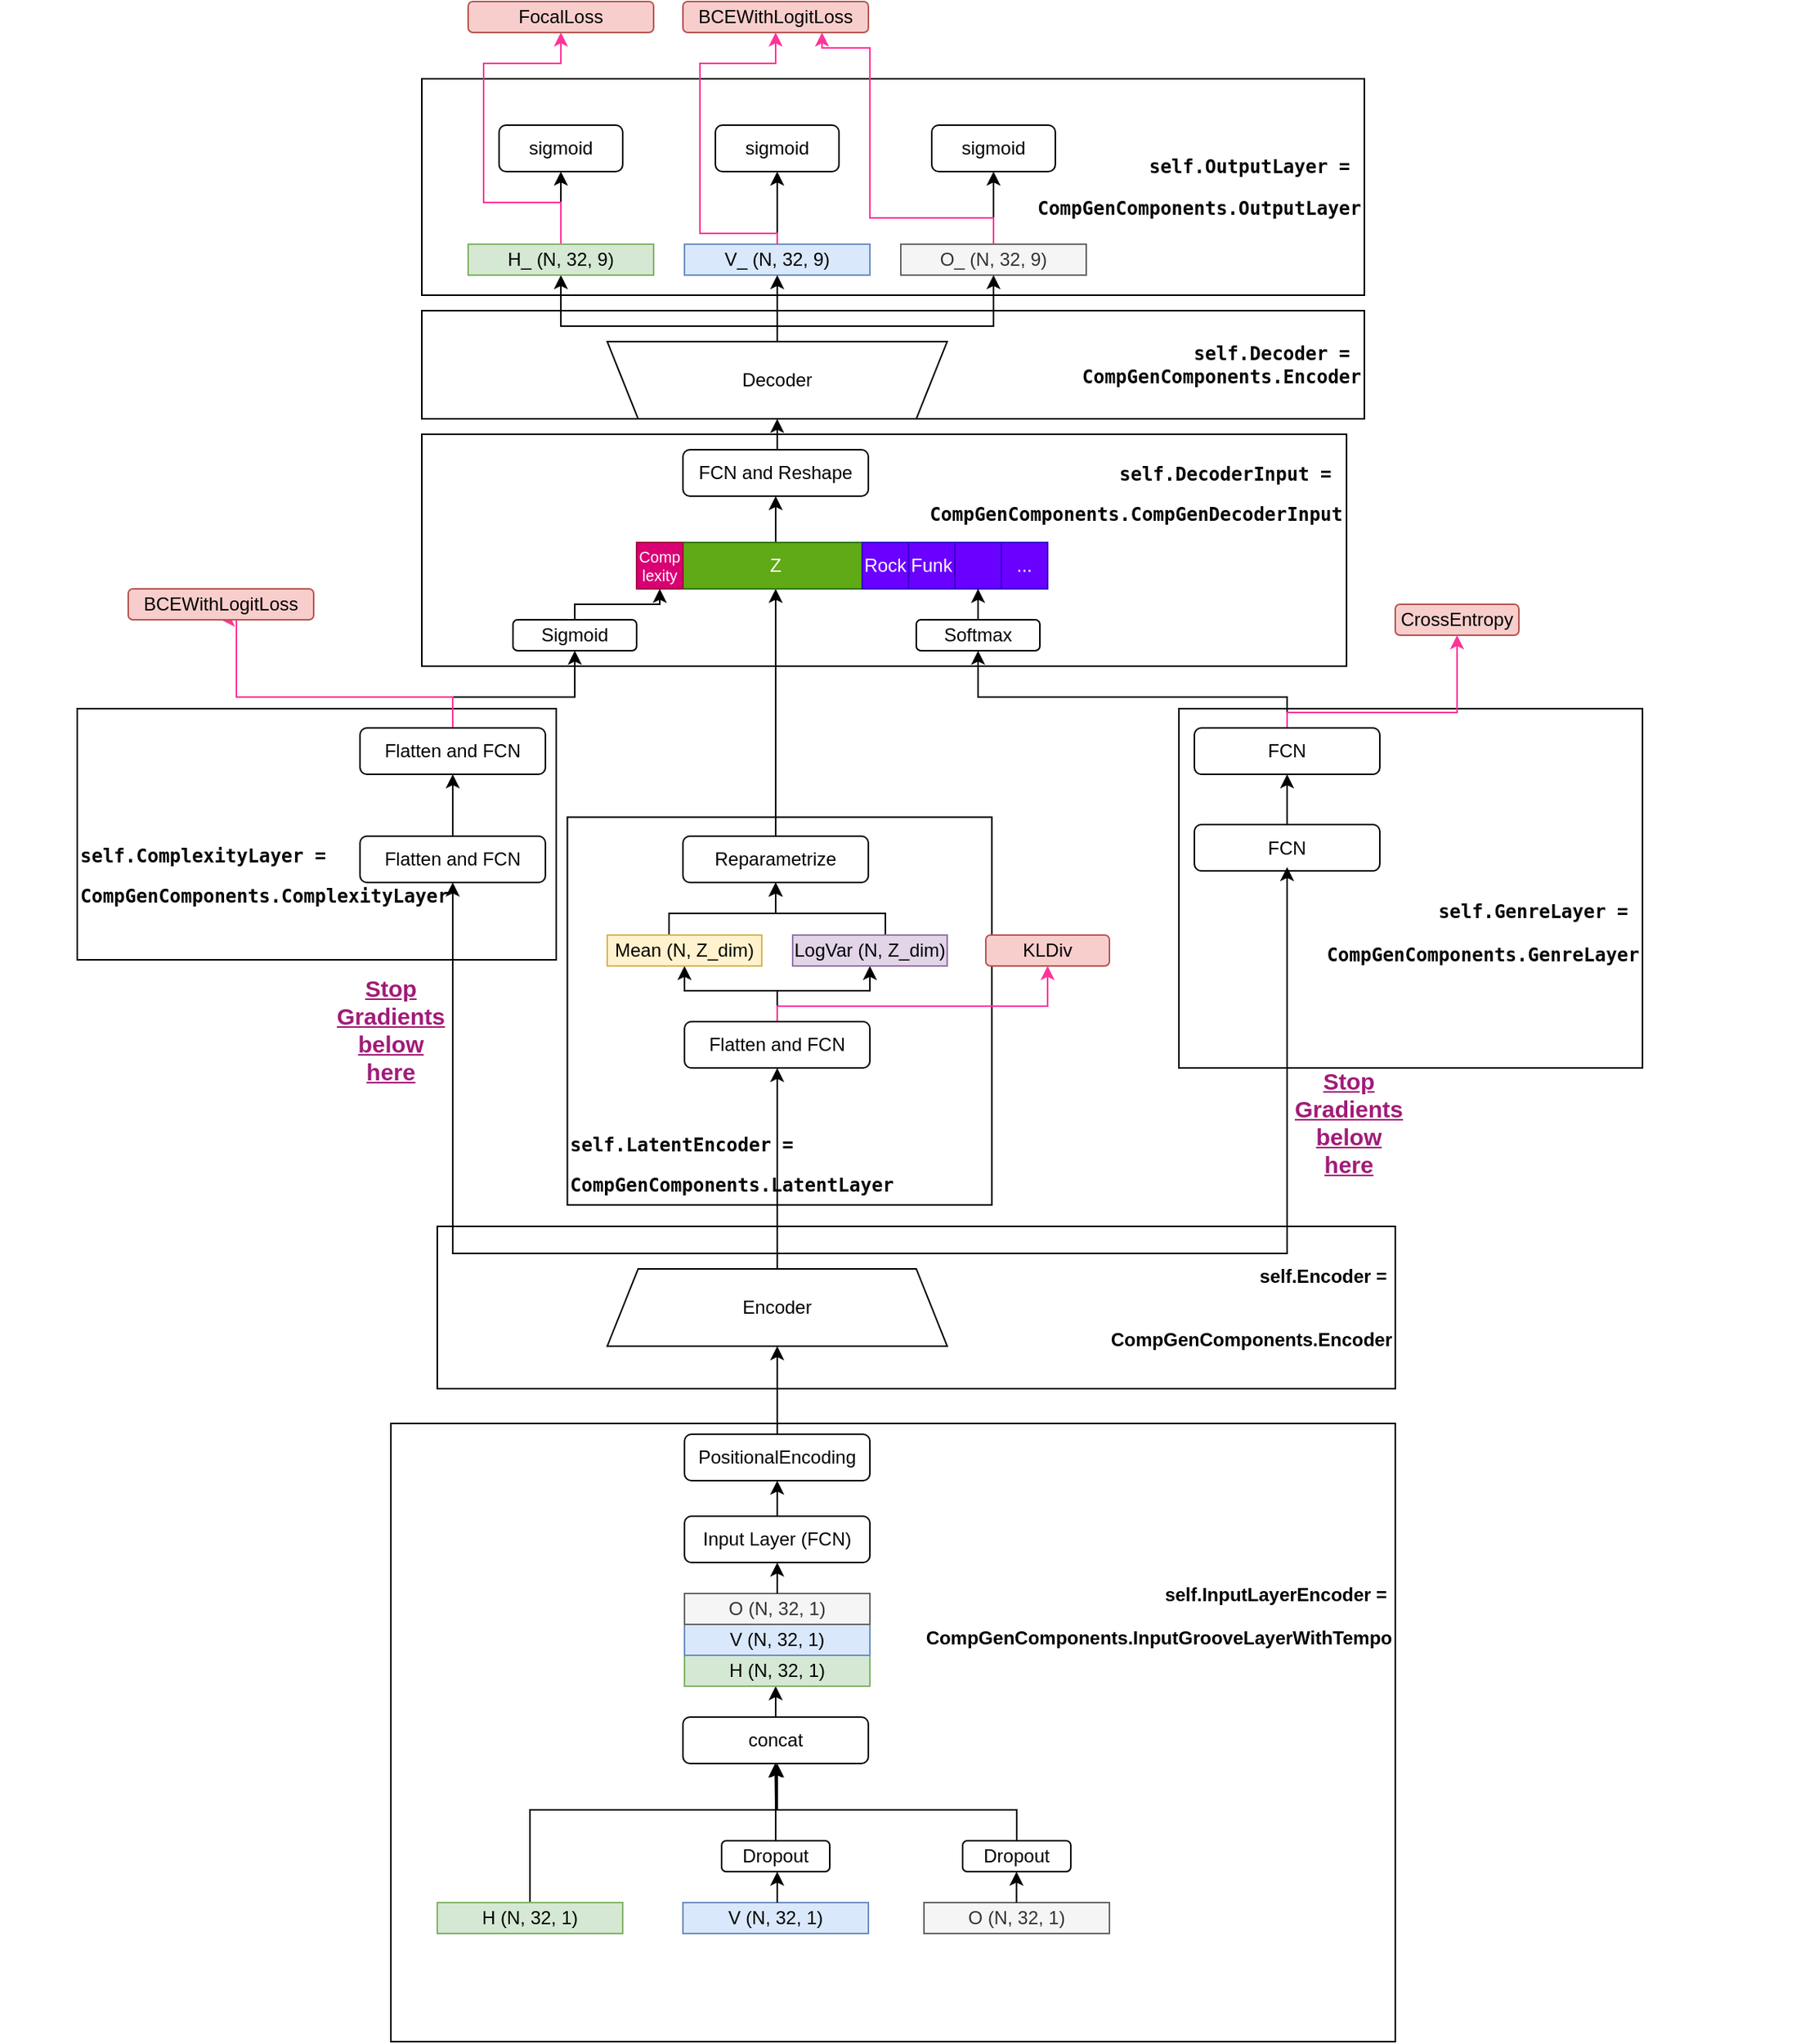<mxfile version="21.6.1" type="device">
  <diagram name="Page-1" id="NQa1cD9yoGFF-2M4kGZS">
    <mxGraphModel dx="1267" dy="1905" grid="1" gridSize="10" guides="1" tooltips="1" connect="1" arrows="1" fold="1" page="1" pageScale="1" pageWidth="850" pageHeight="1100" math="0" shadow="0">
      <root>
        <mxCell id="0" />
        <mxCell id="1" parent="0" />
        <mxCell id="DQ1VLmd9Tk6c67iTof-k-62" value="&lt;pre style=&quot;border-color: var(--border-color); color: rgb(8, 8, 8); font-style: normal; font-variant-ligatures: normal; font-variant-caps: normal; font-weight: 700; letter-spacing: normal; orphans: 2; text-indent: 0px; text-transform: none; widows: 2; word-spacing: 0px; -webkit-text-stroke-width: 0px; background-color: rgb(255, 255, 255); text-decoration-thickness: initial; text-decoration-style: initial; text-decoration-color: initial; font-family: &amp;quot;JetBrains Mono&amp;quot;, monospace;&quot;&gt;&lt;div style=&quot;&quot;&gt;&lt;pre style=&quot;font-family: &amp;quot;JetBrains Mono&amp;quot;, monospace;&quot;&gt;&lt;font style=&quot;font-size: 12px;&quot;&gt;self.Decoder = &lt;br&gt;CompGenComponents.Encoder&lt;/font&gt;&lt;/pre&gt;&lt;/div&gt;&lt;/pre&gt;" style="rounded=0;whiteSpace=wrap;html=1;container=0;align=right;" parent="1" vertex="1">
          <mxGeometry x="200" y="180" width="610" height="70" as="geometry" />
        </mxCell>
        <mxCell id="DQ1VLmd9Tk6c67iTof-k-55" value="" style="group" parent="1" vertex="1" connectable="0">
          <mxGeometry x="200" y="260" width="610" height="150" as="geometry" />
        </mxCell>
        <mxCell id="DQ1VLmd9Tk6c67iTof-k-52" value="&lt;pre style=&quot;border-color: var(--border-color); color: rgb(8, 8, 8); font-size: 22px; font-weight: 700; background-color: rgb(255, 255, 255); font-family: &amp;quot;JetBrains Mono&amp;quot;, monospace;&quot;&gt;&lt;div style=&quot;&quot;&gt;&lt;span style=&quot;font-size: 12px; white-space: normal;&quot;&gt;self.DecoderInput =&amp;nbsp;&lt;/span&gt;&lt;/div&gt;&lt;font style=&quot;border-color: var(--border-color); font-size: 12px;&quot;&gt;CompGenComponents.CompGenDecoderInput&lt;br/&gt;&lt;br/&gt;&lt;br/&gt;&lt;br/&gt;&lt;/font&gt;&lt;/pre&gt;" style="rounded=0;whiteSpace=wrap;html=1;container=0;align=right;" parent="DQ1VLmd9Tk6c67iTof-k-55" vertex="1">
          <mxGeometry width="598.43" height="150" as="geometry" />
        </mxCell>
        <mxCell id="DQ1VLmd9Tk6c67iTof-k-64" value="&lt;pre style=&quot;border-color: var(--border-color); color: rgb(8, 8, 8); font-style: normal; font-variant-ligatures: normal; font-variant-caps: normal; font-weight: 700; letter-spacing: normal; orphans: 2; text-indent: 0px; text-transform: none; widows: 2; word-spacing: 0px; -webkit-text-stroke-width: 0px; background-color: rgb(255, 255, 255); text-decoration-thickness: initial; text-decoration-style: initial; text-decoration-color: initial; font-family: &amp;quot;JetBrains Mono&amp;quot;, monospace;&quot;&gt;&lt;div style=&quot;&quot;&gt;&lt;pre style=&quot;font-family: &amp;quot;JetBrains Mono&amp;quot;, monospace;&quot;&gt;&lt;div&gt;&lt;pre style=&quot;font-family: &amp;quot;JetBrains Mono&amp;quot;, monospace;&quot;&gt;self.OutputLayer = &lt;/pre&gt;&lt;pre style=&quot;font-family: &amp;quot;JetBrains Mono&amp;quot;, monospace;&quot;&gt;CompGenComponents.OutputLayer&lt;/pre&gt;&lt;/div&gt;&lt;/pre&gt;&lt;/div&gt;&lt;/pre&gt;" style="rounded=0;whiteSpace=wrap;html=1;container=0;align=right;" parent="DQ1VLmd9Tk6c67iTof-k-55" vertex="1">
          <mxGeometry y="-230" width="610" height="140" as="geometry" />
        </mxCell>
        <mxCell id="DQ1VLmd9Tk6c67iTof-k-49" value="" style="group" parent="1" vertex="1" connectable="0">
          <mxGeometry x="294.2" y="560" width="305.8" height="230" as="geometry" />
        </mxCell>
        <mxCell id="DQ1VLmd9Tk6c67iTof-k-47" value="" style="group" parent="DQ1VLmd9Tk6c67iTof-k-49" vertex="1" connectable="0">
          <mxGeometry y="-52.273" width="280.0" height="250.909" as="geometry" />
        </mxCell>
        <mxCell id="DQ1VLmd9Tk6c67iTof-k-44" value="&lt;pre style=&quot;border-color: var(--border-color); color: rgb(8, 8, 8); font-size: 22px; font-weight: 700; background-color: rgb(255, 255, 255); font-family: &amp;quot;JetBrains Mono&amp;quot;, monospace;&quot;&gt;&lt;font style=&quot;border-color: var(--border-color); font-size: 12px;&quot;&gt;&lt;br&gt;&lt;/font&gt;&lt;/pre&gt;&lt;pre style=&quot;border-color: var(--border-color); color: rgb(8, 8, 8); font-size: 22px; font-weight: 700; background-color: rgb(255, 255, 255); font-family: &amp;quot;JetBrains Mono&amp;quot;, monospace;&quot;&gt;&lt;font style=&quot;border-color: var(--border-color); font-size: 12px;&quot;&gt;&lt;br&gt;&lt;/font&gt;&lt;/pre&gt;&lt;pre style=&quot;border-color: var(--border-color); color: rgb(8, 8, 8); font-size: 22px; font-weight: 700; background-color: rgb(255, 255, 255); font-family: &amp;quot;JetBrains Mono&amp;quot;, monospace;&quot;&gt;&lt;font style=&quot;border-color: var(--border-color); font-size: 12px;&quot;&gt;&lt;br&gt;&lt;/font&gt;&lt;/pre&gt;&lt;pre style=&quot;border-color: var(--border-color); color: rgb(8, 8, 8); font-size: 22px; font-weight: 700; background-color: rgb(255, 255, 255); font-family: &amp;quot;JetBrains Mono&amp;quot;, monospace;&quot;&gt;&lt;font style=&quot;border-color: var(--border-color); font-size: 12px;&quot;&gt;&lt;br&gt;&lt;/font&gt;&lt;/pre&gt;&lt;pre style=&quot;border-color: var(--border-color); color: rgb(8, 8, 8); font-size: 22px; font-weight: 700; background-color: rgb(255, 255, 255); font-family: &amp;quot;JetBrains Mono&amp;quot;, monospace;&quot;&gt;&lt;font style=&quot;border-color: var(--border-color); font-size: 12px;&quot;&gt;self.LatentEncoder = &lt;br style=&quot;border-color: var(--border-color);&quot;&gt;CompGenComponents.LatentLayer&lt;/font&gt;&lt;/pre&gt;" style="rounded=0;whiteSpace=wrap;html=1;container=0;align=left;" parent="DQ1VLmd9Tk6c67iTof-k-47" vertex="1">
          <mxGeometry width="274.689" height="250.909" as="geometry" />
        </mxCell>
        <mxCell id="DQ1VLmd9Tk6c67iTof-k-36" value="" style="group" parent="1" vertex="1" connectable="0">
          <mxGeometry x="-73" y="437.5" width="360" height="162.5" as="geometry" />
        </mxCell>
        <mxCell id="DQ1VLmd9Tk6c67iTof-k-37" value="&lt;pre style=&quot;border-color: var(--border-color); color: rgb(8, 8, 8); font-weight: 700; background-color: rgb(255, 255, 255); font-family: &amp;quot;JetBrains Mono&amp;quot;, monospace;&quot;&gt;&lt;br&gt;&lt;/pre&gt;&lt;pre style=&quot;border-color: var(--border-color); color: rgb(8, 8, 8); font-weight: 700; background-color: rgb(255, 255, 255); font-family: &amp;quot;JetBrains Mono&amp;quot;, monospace;&quot;&gt;&lt;br&gt;&lt;/pre&gt;&lt;pre style=&quot;border-color: var(--border-color); color: rgb(8, 8, 8); font-weight: 700; background-color: rgb(255, 255, 255); font-family: &amp;quot;JetBrains Mono&amp;quot;, monospace;&quot;&gt;self.ComplexityLayer = &lt;/pre&gt;&lt;pre style=&quot;border-color: var(--border-color); color: rgb(8, 8, 8); font-weight: 700; background-color: rgb(255, 255, 255); font-family: &amp;quot;JetBrains Mono&amp;quot;, monospace;&quot;&gt;CompGenComponents.ComplexityLayer&lt;/pre&gt;" style="rounded=0;whiteSpace=wrap;html=1;align=left;" parent="DQ1VLmd9Tk6c67iTof-k-36" vertex="1">
          <mxGeometry x="50" width="310" height="162.5" as="geometry" />
        </mxCell>
        <mxCell id="qCvvOq_lEpwjF3tyy16Q-4" value="Flatten and FCN" style="rounded=1;whiteSpace=wrap;html=1;" vertex="1" parent="DQ1VLmd9Tk6c67iTof-k-36">
          <mxGeometry x="233" y="82.5" width="120" height="30" as="geometry" />
        </mxCell>
        <mxCell id="DQ1VLmd9Tk6c67iTof-k-35" value="" style="group" parent="1" vertex="1" connectable="0">
          <mxGeometry x="690" y="437.5" width="390" height="232.5" as="geometry" />
        </mxCell>
        <mxCell id="DQ1VLmd9Tk6c67iTof-k-33" value="&lt;pre style=&quot;border-color: var(--border-color); color: rgb(8, 8, 8); font-weight: 700; background-color: rgb(255, 255, 255); font-family: &amp;quot;JetBrains Mono&amp;quot;, monospace;&quot;&gt;&lt;div style=&quot;&quot;&gt;&lt;span style=&quot;white-space: normal;&quot;&gt;&lt;br&gt;&lt;/span&gt;&lt;/div&gt;&lt;div style=&quot;&quot;&gt;&lt;span style=&quot;white-space: normal;&quot;&gt;&lt;br&gt;&lt;/span&gt;&lt;/div&gt;&lt;div style=&quot;&quot;&gt;&lt;span style=&quot;white-space: normal;&quot;&gt;&lt;br&gt;&lt;/span&gt;&lt;/div&gt;&lt;div style=&quot;&quot;&gt;&lt;span style=&quot;white-space: normal;&quot;&gt;&lt;br&gt;&lt;/span&gt;&lt;/div&gt;&lt;div style=&quot;&quot;&gt;&lt;span style=&quot;white-space: normal;&quot;&gt;self.GenreLayer =&amp;nbsp;&lt;/span&gt;&lt;/div&gt;&lt;br style=&quot;border-color: var(--border-color);&quot;&gt;CompGenComponents.GenreLayer&lt;/pre&gt;" style="rounded=0;whiteSpace=wrap;html=1;align=right;" parent="DQ1VLmd9Tk6c67iTof-k-35" vertex="1">
          <mxGeometry width="300" height="232.5" as="geometry" />
        </mxCell>
        <mxCell id="qCvvOq_lEpwjF3tyy16Q-1" value="FCN" style="rounded=1;whiteSpace=wrap;html=1;" vertex="1" parent="DQ1VLmd9Tk6c67iTof-k-35">
          <mxGeometry x="10" y="75" width="120" height="30" as="geometry" />
        </mxCell>
        <mxCell id="DQ1VLmd9Tk6c67iTof-k-18" value="" style="group" parent="1" vertex="1" connectable="0">
          <mxGeometry x="210" y="772.5" width="890" height="105" as="geometry" />
        </mxCell>
        <mxCell id="DQ1VLmd9Tk6c67iTof-k-27" value="" style="group" parent="DQ1VLmd9Tk6c67iTof-k-18" vertex="1" connectable="0">
          <mxGeometry width="620" height="105" as="geometry" />
        </mxCell>
        <mxCell id="DQ1VLmd9Tk6c67iTof-k-19" value="&lt;pre style=&quot;border-color: var(--border-color); font-weight: 700;&quot;&gt;&lt;font style=&quot;border-color: var(--border-color);&quot; face=&quot;Helvetica&quot;&gt;self.Encoder = &lt;br style=&quot;border-color: var(--border-color);&quot;&gt;&lt;br style=&quot;border-color: var(--border-color);&quot;&gt;&lt;/font&gt;&lt;/pre&gt;&lt;pre style=&quot;border-color: var(--border-color); font-weight: 700;&quot;&gt;&lt;font style=&quot;border-color: var(--border-color);&quot; face=&quot;Helvetica&quot;&gt;CompGenComponents.Encoder&lt;/font&gt;&lt;/pre&gt;" style="rounded=0;whiteSpace=wrap;html=1;align=right;" parent="DQ1VLmd9Tk6c67iTof-k-27" vertex="1">
          <mxGeometry width="620" height="105" as="geometry" />
        </mxCell>
        <mxCell id="DQ1VLmd9Tk6c67iTof-k-8" value="" style="group" parent="1" vertex="1" connectable="0">
          <mxGeometry x="180" y="900" width="650" height="400" as="geometry" />
        </mxCell>
        <mxCell id="DQ1VLmd9Tk6c67iTof-k-9" value="&lt;pre style=&quot;border-color: var(--border-color); font-size: 24px; font-weight: 700;&quot;&gt;&lt;font style=&quot;border-color: var(--border-color); font-size: 12px;&quot; face=&quot;Helvetica&quot;&gt;self.InputLayerEncoder = &lt;br style=&quot;border-color: var(--border-color);&quot;&gt;CompGenComponents.InputGrooveLayerWithTempo&lt;/font&gt;&lt;/pre&gt;&lt;pre style=&quot;border-color: var(--border-color); font-size: 24px; font-weight: 700;&quot;&gt;&lt;font style=&quot;border-color: var(--border-color); font-size: 12px;&quot; face=&quot;Helvetica&quot;&gt;&lt;br&gt;&lt;/font&gt;&lt;/pre&gt;&lt;pre style=&quot;border-color: var(--border-color); font-size: 24px; font-weight: 700;&quot;&gt;&lt;font style=&quot;border-color: var(--border-color); font-size: 12px;&quot; face=&quot;Helvetica&quot;&gt;&lt;br&gt;&lt;/font&gt;&lt;/pre&gt;&lt;pre style=&quot;border-color: var(--border-color); font-size: 24px; font-weight: 700;&quot;&gt;&lt;font style=&quot;border-color: var(--border-color); font-size: 12px;&quot; face=&quot;Helvetica&quot;&gt;&lt;br&gt;&lt;/font&gt;&lt;/pre&gt;" style="rounded=0;whiteSpace=wrap;html=1;align=right;" parent="DQ1VLmd9Tk6c67iTof-k-8" vertex="1">
          <mxGeometry width="650" height="400" as="geometry" />
        </mxCell>
        <mxCell id="9zeXcT7h1Ww5CdjPzbvc-38" style="edgeStyle=orthogonalEdgeStyle;rounded=0;orthogonalLoop=1;jettySize=auto;html=1;exitX=0.5;exitY=0;exitDx=0;exitDy=0;entryX=0.5;entryY=1;entryDx=0;entryDy=0;" parent="1" source="9zeXcT7h1Ww5CdjPzbvc-1" target="9zeXcT7h1Ww5CdjPzbvc-37" edge="1">
          <mxGeometry relative="1" as="geometry" />
        </mxCell>
        <mxCell id="qCvvOq_lEpwjF3tyy16Q-9" style="edgeStyle=orthogonalEdgeStyle;rounded=0;orthogonalLoop=1;jettySize=auto;html=1;entryX=0.5;entryY=1;entryDx=0;entryDy=0;" edge="1" parent="1" source="9zeXcT7h1Ww5CdjPzbvc-1" target="qCvvOq_lEpwjF3tyy16Q-4">
          <mxGeometry relative="1" as="geometry">
            <Array as="points">
              <mxPoint x="430" y="790" />
              <mxPoint x="220" y="790" />
            </Array>
          </mxGeometry>
        </mxCell>
        <mxCell id="9zeXcT7h1Ww5CdjPzbvc-1" value="Encoder" style="shape=trapezoid;perimeter=trapezoidPerimeter;whiteSpace=wrap;html=1;fixedSize=1;" parent="1" vertex="1">
          <mxGeometry x="320" y="800" width="220" height="50" as="geometry" />
        </mxCell>
        <mxCell id="9zeXcT7h1Ww5CdjPzbvc-16" value="" style="group" parent="1" vertex="1" connectable="0">
          <mxGeometry x="369" y="1170" width="120" height="60" as="geometry" />
        </mxCell>
        <mxCell id="9zeXcT7h1Ww5CdjPzbvc-3" value="V (N, 32, 1)" style="rounded=0;whiteSpace=wrap;html=1;fillColor=#dae8fc;strokeColor=#6c8ebf;" parent="9zeXcT7h1Ww5CdjPzbvc-16" vertex="1">
          <mxGeometry y="40" width="120" height="20" as="geometry" />
        </mxCell>
        <mxCell id="9zeXcT7h1Ww5CdjPzbvc-7" style="edgeStyle=orthogonalEdgeStyle;rounded=0;orthogonalLoop=1;jettySize=auto;html=1;exitX=0.5;exitY=1;exitDx=0;exitDy=0;" parent="9zeXcT7h1Ww5CdjPzbvc-16" source="9zeXcT7h1Ww5CdjPzbvc-3" target="9zeXcT7h1Ww5CdjPzbvc-3" edge="1">
          <mxGeometry relative="1" as="geometry" />
        </mxCell>
        <mxCell id="9zeXcT7h1Ww5CdjPzbvc-26" style="edgeStyle=orthogonalEdgeStyle;rounded=0;orthogonalLoop=1;jettySize=auto;html=1;exitX=0.5;exitY=0;exitDx=0;exitDy=0;" parent="9zeXcT7h1Ww5CdjPzbvc-16" source="9zeXcT7h1Ww5CdjPzbvc-8" edge="1">
          <mxGeometry relative="1" as="geometry">
            <mxPoint x="59.652" y="-50" as="targetPoint" />
          </mxGeometry>
        </mxCell>
        <mxCell id="9zeXcT7h1Ww5CdjPzbvc-8" value="Dropout" style="rounded=1;whiteSpace=wrap;html=1;" parent="9zeXcT7h1Ww5CdjPzbvc-16" vertex="1">
          <mxGeometry x="25" width="70" height="20" as="geometry" />
        </mxCell>
        <mxCell id="9zeXcT7h1Ww5CdjPzbvc-13" value="" style="endArrow=classic;html=1;rounded=0;entryX=0.5;entryY=1;entryDx=0;entryDy=0;" parent="9zeXcT7h1Ww5CdjPzbvc-16" edge="1">
          <mxGeometry width="50" height="50" relative="1" as="geometry">
            <mxPoint x="61" y="40" as="sourcePoint" />
            <mxPoint x="61" y="20" as="targetPoint" />
          </mxGeometry>
        </mxCell>
        <mxCell id="9zeXcT7h1Ww5CdjPzbvc-17" value="" style="group" parent="1" vertex="1" connectable="0">
          <mxGeometry x="525" y="1170" width="120" height="60" as="geometry" />
        </mxCell>
        <mxCell id="9zeXcT7h1Ww5CdjPzbvc-4" value="O (N, 32, 1)" style="rounded=0;whiteSpace=wrap;html=1;fillColor=#f5f5f5;fontColor=#333333;strokeColor=#666666;" parent="9zeXcT7h1Ww5CdjPzbvc-17" vertex="1">
          <mxGeometry y="40" width="120" height="20" as="geometry" />
        </mxCell>
        <mxCell id="9zeXcT7h1Ww5CdjPzbvc-27" style="edgeStyle=orthogonalEdgeStyle;rounded=0;orthogonalLoop=1;jettySize=auto;html=1;" parent="9zeXcT7h1Ww5CdjPzbvc-17" source="9zeXcT7h1Ww5CdjPzbvc-9" edge="1">
          <mxGeometry relative="1" as="geometry">
            <mxPoint x="-95" y="-50" as="targetPoint" />
            <Array as="points">
              <mxPoint x="60" y="-20" />
              <mxPoint x="-95" y="-20" />
            </Array>
          </mxGeometry>
        </mxCell>
        <mxCell id="9zeXcT7h1Ww5CdjPzbvc-9" value="Dropout" style="rounded=1;whiteSpace=wrap;html=1;" parent="9zeXcT7h1Ww5CdjPzbvc-17" vertex="1">
          <mxGeometry x="25" width="70" height="20" as="geometry" />
        </mxCell>
        <mxCell id="9zeXcT7h1Ww5CdjPzbvc-14" value="" style="endArrow=classic;html=1;rounded=0;entryX=0.5;entryY=1;entryDx=0;entryDy=0;" parent="9zeXcT7h1Ww5CdjPzbvc-17" edge="1">
          <mxGeometry width="50" height="50" relative="1" as="geometry">
            <mxPoint x="59.86" y="40" as="sourcePoint" />
            <mxPoint x="59.86" y="20" as="targetPoint" />
          </mxGeometry>
        </mxCell>
        <mxCell id="9zeXcT7h1Ww5CdjPzbvc-32" style="edgeStyle=orthogonalEdgeStyle;rounded=0;orthogonalLoop=1;jettySize=auto;html=1;" parent="1" source="9zeXcT7h1Ww5CdjPzbvc-23" edge="1">
          <mxGeometry relative="1" as="geometry">
            <mxPoint x="429" y="1070" as="targetPoint" />
          </mxGeometry>
        </mxCell>
        <mxCell id="9zeXcT7h1Ww5CdjPzbvc-23" value="concat" style="rounded=1;whiteSpace=wrap;html=1;" parent="1" vertex="1">
          <mxGeometry x="369" y="1090" width="120" height="30" as="geometry" />
        </mxCell>
        <mxCell id="9zeXcT7h1Ww5CdjPzbvc-25" style="edgeStyle=orthogonalEdgeStyle;rounded=0;orthogonalLoop=1;jettySize=auto;html=1;entryX=0.5;entryY=1;entryDx=0;entryDy=0;exitX=0.5;exitY=0;exitDx=0;exitDy=0;" parent="1" source="9zeXcT7h1Ww5CdjPzbvc-2" target="9zeXcT7h1Ww5CdjPzbvc-23" edge="1">
          <mxGeometry relative="1" as="geometry">
            <Array as="points">
              <mxPoint x="270" y="1150" />
              <mxPoint x="429" y="1150" />
            </Array>
            <mxPoint x="270" y="1190" as="sourcePoint" />
          </mxGeometry>
        </mxCell>
        <mxCell id="9zeXcT7h1Ww5CdjPzbvc-31" value="" style="group" parent="1" vertex="1" connectable="0">
          <mxGeometry x="370" y="1010" width="120" height="60" as="geometry" />
        </mxCell>
        <mxCell id="9zeXcT7h1Ww5CdjPzbvc-75" value="" style="group" parent="9zeXcT7h1Ww5CdjPzbvc-31" vertex="1" connectable="0">
          <mxGeometry width="120" height="60" as="geometry" />
        </mxCell>
        <mxCell id="9zeXcT7h1Ww5CdjPzbvc-28" value="H (N, 32, 1)" style="rounded=0;whiteSpace=wrap;html=1;fillColor=#d5e8d4;strokeColor=#82b366;" parent="9zeXcT7h1Ww5CdjPzbvc-75" vertex="1">
          <mxGeometry y="40" width="120" height="20" as="geometry" />
        </mxCell>
        <mxCell id="9zeXcT7h1Ww5CdjPzbvc-29" value="V (N, 32, 1)" style="rounded=0;whiteSpace=wrap;html=1;fillColor=#dae8fc;strokeColor=#6c8ebf;" parent="9zeXcT7h1Ww5CdjPzbvc-75" vertex="1">
          <mxGeometry y="20" width="120" height="20" as="geometry" />
        </mxCell>
        <mxCell id="9zeXcT7h1Ww5CdjPzbvc-30" value="O (N, 32, 1)" style="rounded=0;whiteSpace=wrap;html=1;fillColor=#f5f5f5;fontColor=#333333;strokeColor=#666666;" parent="9zeXcT7h1Ww5CdjPzbvc-75" vertex="1">
          <mxGeometry width="120" height="20" as="geometry" />
        </mxCell>
        <mxCell id="DQ1VLmd9Tk6c67iTof-k-2" style="edgeStyle=orthogonalEdgeStyle;rounded=0;orthogonalLoop=1;jettySize=auto;html=1;exitX=0.5;exitY=0;exitDx=0;exitDy=0;" parent="1" source="9zeXcT7h1Ww5CdjPzbvc-1" edge="1">
          <mxGeometry relative="1" as="geometry">
            <Array as="points">
              <mxPoint x="430" y="790" />
              <mxPoint x="760" y="790" />
            </Array>
            <mxPoint x="760" y="540" as="targetPoint" />
          </mxGeometry>
        </mxCell>
        <mxCell id="rTMyLlt5xqiZMyr0EFMd-11" style="edgeStyle=orthogonalEdgeStyle;shape=connector;rounded=0;orthogonalLoop=1;jettySize=auto;html=1;entryX=0.5;entryY=1;entryDx=0;entryDy=0;labelBackgroundColor=default;strokeColor=default;fontFamily=Helvetica;fontSize=11;fontColor=default;endArrow=classic;" parent="1" source="9zeXcT7h1Ww5CdjPzbvc-33" target="DQ1VLmd9Tk6c67iTof-k-1" edge="1">
          <mxGeometry relative="1" as="geometry" />
        </mxCell>
        <mxCell id="9zeXcT7h1Ww5CdjPzbvc-33" value="Input Layer (FCN)" style="rounded=1;whiteSpace=wrap;html=1;" parent="1" vertex="1">
          <mxGeometry x="370" y="960" width="120" height="30" as="geometry" />
        </mxCell>
        <mxCell id="9zeXcT7h1Ww5CdjPzbvc-35" style="edgeStyle=orthogonalEdgeStyle;rounded=0;orthogonalLoop=1;jettySize=auto;html=1;entryX=0.5;entryY=1;entryDx=0;entryDy=0;" parent="1" source="9zeXcT7h1Ww5CdjPzbvc-30" target="9zeXcT7h1Ww5CdjPzbvc-33" edge="1">
          <mxGeometry relative="1" as="geometry">
            <Array as="points">
              <mxPoint x="430" y="1000" />
              <mxPoint x="430" y="1000" />
            </Array>
          </mxGeometry>
        </mxCell>
        <mxCell id="9zeXcT7h1Ww5CdjPzbvc-42" style="edgeStyle=orthogonalEdgeStyle;rounded=0;orthogonalLoop=1;jettySize=auto;html=1;entryX=0.5;entryY=1;entryDx=0;entryDy=0;" parent="1" source="9zeXcT7h1Ww5CdjPzbvc-37" target="9zeXcT7h1Ww5CdjPzbvc-41" edge="1">
          <mxGeometry relative="1" as="geometry" />
        </mxCell>
        <mxCell id="9zeXcT7h1Ww5CdjPzbvc-44" style="edgeStyle=orthogonalEdgeStyle;rounded=0;orthogonalLoop=1;jettySize=auto;html=1;entryX=0.5;entryY=1;entryDx=0;entryDy=0;" parent="1" source="9zeXcT7h1Ww5CdjPzbvc-37" target="9zeXcT7h1Ww5CdjPzbvc-43" edge="1">
          <mxGeometry relative="1" as="geometry" />
        </mxCell>
        <mxCell id="ZVySOKYS1OYlLSNdd-Se-39" style="edgeStyle=orthogonalEdgeStyle;shape=connector;rounded=0;orthogonalLoop=1;jettySize=auto;html=1;entryX=0.5;entryY=1;entryDx=0;entryDy=0;labelBackgroundColor=default;strokeColor=#FF3399;fontFamily=Helvetica;fontSize=11;fontColor=default;endArrow=classic;" parent="1" source="9zeXcT7h1Ww5CdjPzbvc-37" target="ZVySOKYS1OYlLSNdd-Se-38" edge="1">
          <mxGeometry relative="1" as="geometry">
            <Array as="points">
              <mxPoint x="430" y="630" />
            </Array>
          </mxGeometry>
        </mxCell>
        <mxCell id="9zeXcT7h1Ww5CdjPzbvc-37" value="Flatten and FCN" style="rounded=1;whiteSpace=wrap;html=1;" parent="1" vertex="1">
          <mxGeometry x="370" y="640" width="120" height="30" as="geometry" />
        </mxCell>
        <mxCell id="9zeXcT7h1Ww5CdjPzbvc-46" style="edgeStyle=orthogonalEdgeStyle;rounded=0;orthogonalLoop=1;jettySize=auto;html=1;entryX=0.5;entryY=1;entryDx=0;entryDy=0;" parent="1" source="9zeXcT7h1Ww5CdjPzbvc-41" target="9zeXcT7h1Ww5CdjPzbvc-45" edge="1">
          <mxGeometry relative="1" as="geometry">
            <Array as="points">
              <mxPoint x="360" y="570" />
              <mxPoint x="429" y="570" />
            </Array>
          </mxGeometry>
        </mxCell>
        <mxCell id="9zeXcT7h1Ww5CdjPzbvc-41" value="Mean (N, Z_dim)" style="rounded=0;whiteSpace=wrap;html=1;fillColor=#fff2cc;strokeColor=#d6b656;" parent="1" vertex="1">
          <mxGeometry x="320" y="584" width="100" height="20" as="geometry" />
        </mxCell>
        <mxCell id="9zeXcT7h1Ww5CdjPzbvc-47" style="edgeStyle=orthogonalEdgeStyle;rounded=0;orthogonalLoop=1;jettySize=auto;html=1;entryX=0.5;entryY=1;entryDx=0;entryDy=0;" parent="1" source="9zeXcT7h1Ww5CdjPzbvc-43" target="9zeXcT7h1Ww5CdjPzbvc-45" edge="1">
          <mxGeometry relative="1" as="geometry">
            <Array as="points">
              <mxPoint x="500" y="570" />
              <mxPoint x="429" y="570" />
            </Array>
          </mxGeometry>
        </mxCell>
        <mxCell id="9zeXcT7h1Ww5CdjPzbvc-43" value="LogVar (N, Z_dim)" style="rounded=0;whiteSpace=wrap;html=1;fillColor=#e1d5e7;strokeColor=#9673a6;" parent="1" vertex="1">
          <mxGeometry x="440" y="584" width="100" height="20" as="geometry" />
        </mxCell>
        <mxCell id="9zeXcT7h1Ww5CdjPzbvc-49" style="edgeStyle=orthogonalEdgeStyle;rounded=0;orthogonalLoop=1;jettySize=auto;html=1;exitX=0.5;exitY=0;exitDx=0;exitDy=0;entryX=0.5;entryY=1;entryDx=0;entryDy=0;" parent="1" source="9zeXcT7h1Ww5CdjPzbvc-45" target="9zeXcT7h1Ww5CdjPzbvc-48" edge="1">
          <mxGeometry relative="1" as="geometry" />
        </mxCell>
        <mxCell id="9zeXcT7h1Ww5CdjPzbvc-45" value="Reparametrize" style="rounded=1;whiteSpace=wrap;html=1;" parent="1" vertex="1">
          <mxGeometry x="369" y="520" width="120" height="30" as="geometry" />
        </mxCell>
        <mxCell id="9zeXcT7h1Ww5CdjPzbvc-51" style="edgeStyle=orthogonalEdgeStyle;rounded=0;orthogonalLoop=1;jettySize=auto;html=1;" parent="1" source="9zeXcT7h1Ww5CdjPzbvc-48" target="9zeXcT7h1Ww5CdjPzbvc-50" edge="1">
          <mxGeometry relative="1" as="geometry" />
        </mxCell>
        <mxCell id="9zeXcT7h1Ww5CdjPzbvc-48" value="Z" style="rounded=0;whiteSpace=wrap;html=1;fillColor=#60a917;strokeColor=#2D7600;fontColor=#ffffff;" parent="1" vertex="1">
          <mxGeometry x="369" y="330" width="120" height="30" as="geometry" />
        </mxCell>
        <mxCell id="9zeXcT7h1Ww5CdjPzbvc-73" style="edgeStyle=orthogonalEdgeStyle;rounded=0;orthogonalLoop=1;jettySize=auto;html=1;exitX=0.5;exitY=0;exitDx=0;exitDy=0;entryX=0.5;entryY=0;entryDx=0;entryDy=0;" parent="1" source="9zeXcT7h1Ww5CdjPzbvc-50" target="9zeXcT7h1Ww5CdjPzbvc-71" edge="1">
          <mxGeometry relative="1" as="geometry" />
        </mxCell>
        <mxCell id="9zeXcT7h1Ww5CdjPzbvc-50" value="FCN and Reshape" style="rounded=1;whiteSpace=wrap;html=1;" parent="1" vertex="1">
          <mxGeometry x="369" y="270" width="120" height="30" as="geometry" />
        </mxCell>
        <mxCell id="9zeXcT7h1Ww5CdjPzbvc-60" style="edgeStyle=orthogonalEdgeStyle;rounded=0;orthogonalLoop=1;jettySize=auto;html=1;" parent="1" source="9zeXcT7h1Ww5CdjPzbvc-52" target="9zeXcT7h1Ww5CdjPzbvc-55" edge="1">
          <mxGeometry relative="1" as="geometry">
            <Array as="points">
              <mxPoint x="760" y="430" />
              <mxPoint x="560" y="430" />
            </Array>
          </mxGeometry>
        </mxCell>
        <mxCell id="ZVySOKYS1OYlLSNdd-Se-30" style="edgeStyle=orthogonalEdgeStyle;shape=connector;rounded=0;orthogonalLoop=1;jettySize=auto;html=1;entryX=0.5;entryY=1;entryDx=0;entryDy=0;labelBackgroundColor=default;strokeColor=#FF3399;fontFamily=Helvetica;fontSize=11;fontColor=default;endArrow=classic;" parent="1" source="9zeXcT7h1Ww5CdjPzbvc-52" target="ZVySOKYS1OYlLSNdd-Se-15" edge="1">
          <mxGeometry relative="1" as="geometry">
            <Array as="points">
              <mxPoint x="760" y="440" />
              <mxPoint x="870" y="440" />
            </Array>
          </mxGeometry>
        </mxCell>
        <mxCell id="9zeXcT7h1Ww5CdjPzbvc-52" value="FCN" style="rounded=1;whiteSpace=wrap;html=1;" parent="1" vertex="1">
          <mxGeometry x="700" y="450" width="120" height="30" as="geometry" />
        </mxCell>
        <mxCell id="ZVySOKYS1OYlLSNdd-Se-12" style="edgeStyle=orthogonalEdgeStyle;rounded=0;orthogonalLoop=1;jettySize=auto;html=1;entryX=0.5;entryY=1;entryDx=0;entryDy=0;" parent="1" source="9zeXcT7h1Ww5CdjPzbvc-55" target="9zeXcT7h1Ww5CdjPzbvc-59" edge="1">
          <mxGeometry relative="1" as="geometry" />
        </mxCell>
        <mxCell id="9zeXcT7h1Ww5CdjPzbvc-55" value="Softmax" style="rounded=1;whiteSpace=wrap;html=1;" parent="1" vertex="1">
          <mxGeometry x="520" y="380" width="80" height="20" as="geometry" />
        </mxCell>
        <mxCell id="9zeXcT7h1Ww5CdjPzbvc-69" value="Comp&lt;br style=&quot;font-size: 10px;&quot;&gt;lexity" style="rounded=0;whiteSpace=wrap;html=1;fontSize=10;fillColor=#d80073;fontColor=#ffffff;strokeColor=#A50040;" parent="1" vertex="1">
          <mxGeometry x="339" y="330" width="30" height="30" as="geometry" />
        </mxCell>
        <mxCell id="9zeXcT7h1Ww5CdjPzbvc-74" value="" style="group" parent="1" vertex="1" connectable="0">
          <mxGeometry x="320" y="200" width="220" height="50" as="geometry" />
        </mxCell>
        <mxCell id="9zeXcT7h1Ww5CdjPzbvc-71" value="" style="shape=trapezoid;perimeter=trapezoidPerimeter;whiteSpace=wrap;html=1;fixedSize=1;rotation=-180;" parent="9zeXcT7h1Ww5CdjPzbvc-74" vertex="1">
          <mxGeometry width="220" height="50" as="geometry" />
        </mxCell>
        <mxCell id="9zeXcT7h1Ww5CdjPzbvc-72" value="Decoder" style="text;html=1;strokeColor=none;fillColor=none;align=center;verticalAlign=middle;whiteSpace=wrap;rounded=0;" parent="9zeXcT7h1Ww5CdjPzbvc-74" vertex="1">
          <mxGeometry x="80" y="10" width="60" height="30" as="geometry" />
        </mxCell>
        <mxCell id="9zeXcT7h1Ww5CdjPzbvc-86" value="" style="group" parent="1" vertex="1" connectable="0">
          <mxGeometry x="230" y="300" width="683.04" height="60" as="geometry" />
        </mxCell>
        <mxCell id="9zeXcT7h1Ww5CdjPzbvc-85" value="O_ (N, 32, 9)" style="rounded=0;whiteSpace=wrap;html=1;fillColor=#f5f5f5;fontColor=#333333;strokeColor=#666666;container=0;" parent="9zeXcT7h1Ww5CdjPzbvc-86" vertex="1">
          <mxGeometry x="280" y="-163" width="120" height="20" as="geometry" />
        </mxCell>
        <mxCell id="9zeXcT7h1Ww5CdjPzbvc-84" value="V_ (N, 32, 9)" style="rounded=0;whiteSpace=wrap;html=1;fillColor=#dae8fc;strokeColor=#6c8ebf;container=0;" parent="9zeXcT7h1Ww5CdjPzbvc-86" vertex="1">
          <mxGeometry x="140" y="-163" width="120" height="20" as="geometry" />
        </mxCell>
        <mxCell id="9zeXcT7h1Ww5CdjPzbvc-88" style="edgeStyle=orthogonalEdgeStyle;rounded=0;orthogonalLoop=1;jettySize=auto;html=1;entryX=0.5;entryY=1;entryDx=0;entryDy=0;" parent="1" source="9zeXcT7h1Ww5CdjPzbvc-71" target="9zeXcT7h1Ww5CdjPzbvc-84" edge="1">
          <mxGeometry relative="1" as="geometry" />
        </mxCell>
        <mxCell id="9zeXcT7h1Ww5CdjPzbvc-89" style="edgeStyle=orthogonalEdgeStyle;rounded=0;orthogonalLoop=1;jettySize=auto;html=1;entryX=0.5;entryY=1;entryDx=0;entryDy=0;" parent="1" source="9zeXcT7h1Ww5CdjPzbvc-71" target="9zeXcT7h1Ww5CdjPzbvc-85" edge="1">
          <mxGeometry relative="1" as="geometry">
            <Array as="points">
              <mxPoint x="430" y="190" />
              <mxPoint x="570" y="190" />
            </Array>
          </mxGeometry>
        </mxCell>
        <mxCell id="9zeXcT7h1Ww5CdjPzbvc-90" style="edgeStyle=orthogonalEdgeStyle;rounded=0;orthogonalLoop=1;jettySize=auto;html=1;entryX=0.5;entryY=1;entryDx=0;entryDy=0;" parent="1" source="9zeXcT7h1Ww5CdjPzbvc-71" target="DQ1VLmd9Tk6c67iTof-k-58" edge="1">
          <mxGeometry relative="1" as="geometry">
            <Array as="points">
              <mxPoint x="430" y="190" />
              <mxPoint x="290" y="190" />
            </Array>
            <mxPoint x="290" y="170" as="targetPoint" />
          </mxGeometry>
        </mxCell>
        <mxCell id="9zeXcT7h1Ww5CdjPzbvc-2" value="H (N, 32, 1)" style="rounded=0;whiteSpace=wrap;html=1;fillColor=#d5e8d4;strokeColor=#82b366;" parent="1" vertex="1">
          <mxGeometry x="210" y="1210" width="120" height="20" as="geometry" />
        </mxCell>
        <mxCell id="ZVySOKYS1OYlLSNdd-Se-2" value="sigmoid" style="rounded=1;whiteSpace=wrap;html=1;" parent="1" vertex="1">
          <mxGeometry x="250" y="60" width="80" height="30" as="geometry" />
        </mxCell>
        <mxCell id="ZVySOKYS1OYlLSNdd-Se-3" style="edgeStyle=orthogonalEdgeStyle;rounded=0;orthogonalLoop=1;jettySize=auto;html=1;entryX=0.5;entryY=1;entryDx=0;entryDy=0;" parent="1" source="DQ1VLmd9Tk6c67iTof-k-58" edge="1">
          <mxGeometry relative="1" as="geometry">
            <mxPoint x="290" y="150" as="sourcePoint" />
            <mxPoint x="290" y="90" as="targetPoint" />
          </mxGeometry>
        </mxCell>
        <mxCell id="ZVySOKYS1OYlLSNdd-Se-4" value="sigmoid" style="rounded=1;whiteSpace=wrap;html=1;" parent="1" vertex="1">
          <mxGeometry x="390" y="60" width="80" height="30" as="geometry" />
        </mxCell>
        <mxCell id="ZVySOKYS1OYlLSNdd-Se-5" value="sigmoid" style="rounded=1;whiteSpace=wrap;html=1;" parent="1" vertex="1">
          <mxGeometry x="530" y="60" width="80" height="30" as="geometry" />
        </mxCell>
        <mxCell id="ZVySOKYS1OYlLSNdd-Se-6" style="edgeStyle=orthogonalEdgeStyle;rounded=0;orthogonalLoop=1;jettySize=auto;html=1;" parent="1" source="9zeXcT7h1Ww5CdjPzbvc-84" target="ZVySOKYS1OYlLSNdd-Se-4" edge="1">
          <mxGeometry relative="1" as="geometry" />
        </mxCell>
        <mxCell id="ZVySOKYS1OYlLSNdd-Se-7" style="edgeStyle=orthogonalEdgeStyle;rounded=0;orthogonalLoop=1;jettySize=auto;html=1;entryX=0.5;entryY=1;entryDx=0;entryDy=0;" parent="1" source="9zeXcT7h1Ww5CdjPzbvc-85" target="ZVySOKYS1OYlLSNdd-Se-5" edge="1">
          <mxGeometry relative="1" as="geometry" />
        </mxCell>
        <mxCell id="ZVySOKYS1OYlLSNdd-Se-10" value="" style="group" parent="1" vertex="1" connectable="0">
          <mxGeometry x="485" y="330" width="120" height="30" as="geometry" />
        </mxCell>
        <mxCell id="9zeXcT7h1Ww5CdjPzbvc-56" value="Rock" style="rounded=0;whiteSpace=wrap;html=1;fillColor=#6a00ff;fontColor=#ffffff;strokeColor=#3700CC;" parent="ZVySOKYS1OYlLSNdd-Se-10" vertex="1">
          <mxGeometry width="30" height="30" as="geometry" />
        </mxCell>
        <mxCell id="9zeXcT7h1Ww5CdjPzbvc-57" value="Funk" style="rounded=0;whiteSpace=wrap;html=1;fillColor=#6a00ff;fontColor=#ffffff;strokeColor=#3700CC;" parent="ZVySOKYS1OYlLSNdd-Se-10" vertex="1">
          <mxGeometry x="30" width="30" height="30" as="geometry" />
        </mxCell>
        <mxCell id="9zeXcT7h1Ww5CdjPzbvc-58" value="..." style="rounded=0;whiteSpace=wrap;html=1;fillColor=#6a00ff;fontColor=#ffffff;strokeColor=#3700CC;" parent="ZVySOKYS1OYlLSNdd-Se-10" vertex="1">
          <mxGeometry x="90" width="30" height="30" as="geometry" />
        </mxCell>
        <mxCell id="9zeXcT7h1Ww5CdjPzbvc-59" value="" style="rounded=0;whiteSpace=wrap;html=1;fillColor=#6a00ff;fontColor=#ffffff;strokeColor=#3700CC;" parent="ZVySOKYS1OYlLSNdd-Se-10" vertex="1">
          <mxGeometry x="60" width="30" height="30" as="geometry" />
        </mxCell>
        <mxCell id="ZVySOKYS1OYlLSNdd-Se-15" value="CrossEntropy&lt;br&gt;" style="rounded=1;whiteSpace=wrap;html=1;fillColor=#f8cecc;strokeColor=#b85450;" parent="1" vertex="1">
          <mxGeometry x="830" y="370" width="80" height="20" as="geometry" />
        </mxCell>
        <mxCell id="ZVySOKYS1OYlLSNdd-Se-25" style="edgeStyle=orthogonalEdgeStyle;rounded=0;orthogonalLoop=1;jettySize=auto;html=1;entryX=0.5;entryY=1;entryDx=0;entryDy=0;" parent="1" source="ZVySOKYS1OYlLSNdd-Se-18" target="ZVySOKYS1OYlLSNdd-Se-24" edge="1">
          <mxGeometry relative="1" as="geometry">
            <Array as="points">
              <mxPoint x="220" y="430" />
              <mxPoint x="299" y="430" />
            </Array>
          </mxGeometry>
        </mxCell>
        <mxCell id="ZVySOKYS1OYlLSNdd-Se-29" style="edgeStyle=orthogonalEdgeStyle;rounded=0;orthogonalLoop=1;jettySize=auto;html=1;entryX=0.5;entryY=1;entryDx=0;entryDy=0;strokeColor=#FF3399;" parent="1" source="ZVySOKYS1OYlLSNdd-Se-18" target="ZVySOKYS1OYlLSNdd-Se-28" edge="1">
          <mxGeometry relative="1" as="geometry">
            <Array as="points">
              <mxPoint x="220" y="430" />
              <mxPoint x="80" y="430" />
              <mxPoint x="80" y="380" />
            </Array>
          </mxGeometry>
        </mxCell>
        <mxCell id="ZVySOKYS1OYlLSNdd-Se-18" value="Flatten and FCN" style="rounded=1;whiteSpace=wrap;html=1;" parent="1" vertex="1">
          <mxGeometry x="160" y="450" width="120" height="30" as="geometry" />
        </mxCell>
        <mxCell id="DQ1VLmd9Tk6c67iTof-k-50" style="edgeStyle=orthogonalEdgeStyle;rounded=0;orthogonalLoop=1;jettySize=auto;html=1;entryX=0.5;entryY=1;entryDx=0;entryDy=0;" parent="1" source="ZVySOKYS1OYlLSNdd-Se-24" target="9zeXcT7h1Ww5CdjPzbvc-69" edge="1">
          <mxGeometry relative="1" as="geometry">
            <Array as="points">
              <mxPoint x="299" y="370" />
              <mxPoint x="354" y="370" />
            </Array>
          </mxGeometry>
        </mxCell>
        <mxCell id="ZVySOKYS1OYlLSNdd-Se-24" value="Sigmoid" style="rounded=1;whiteSpace=wrap;html=1;" parent="1" vertex="1">
          <mxGeometry x="259" y="380" width="80" height="20" as="geometry" />
        </mxCell>
        <mxCell id="ZVySOKYS1OYlLSNdd-Se-28" value="BCEWithLogitLoss" style="rounded=1;whiteSpace=wrap;html=1;fillColor=#f8cecc;strokeColor=#b85450;" parent="1" vertex="1">
          <mxGeometry x="10" y="360" width="120" height="20" as="geometry" />
        </mxCell>
        <mxCell id="ZVySOKYS1OYlLSNdd-Se-31" value="BCEWithLogitLoss" style="rounded=1;whiteSpace=wrap;html=1;fillColor=#f8cecc;strokeColor=#b85450;" parent="1" vertex="1">
          <mxGeometry x="369" y="-20" width="120" height="20" as="geometry" />
        </mxCell>
        <mxCell id="ZVySOKYS1OYlLSNdd-Se-35" style="edgeStyle=orthogonalEdgeStyle;shape=connector;rounded=0;orthogonalLoop=1;jettySize=auto;html=1;entryX=0.5;entryY=1;entryDx=0;entryDy=0;labelBackgroundColor=default;strokeColor=#FF3399;fontFamily=Helvetica;fontSize=11;fontColor=default;endArrow=classic;exitX=0.5;exitY=0;exitDx=0;exitDy=0;" parent="1" source="9zeXcT7h1Ww5CdjPzbvc-84" target="ZVySOKYS1OYlLSNdd-Se-31" edge="1">
          <mxGeometry relative="1" as="geometry">
            <mxPoint x="430" y="130" as="sourcePoint" />
            <Array as="points">
              <mxPoint x="430" y="130" />
              <mxPoint x="380" y="130" />
              <mxPoint x="380" y="20" />
              <mxPoint x="429" y="20" />
            </Array>
          </mxGeometry>
        </mxCell>
        <mxCell id="ZVySOKYS1OYlLSNdd-Se-37" style="edgeStyle=orthogonalEdgeStyle;shape=connector;rounded=0;orthogonalLoop=1;jettySize=auto;html=1;entryX=0.75;entryY=1;entryDx=0;entryDy=0;labelBackgroundColor=default;strokeColor=#FF3399;fontFamily=Helvetica;fontSize=11;fontColor=default;endArrow=classic;" parent="1" source="9zeXcT7h1Ww5CdjPzbvc-85" target="ZVySOKYS1OYlLSNdd-Se-31" edge="1">
          <mxGeometry relative="1" as="geometry">
            <Array as="points">
              <mxPoint x="570" y="120" />
              <mxPoint x="490" y="120" />
              <mxPoint x="490" y="10" />
              <mxPoint x="459" y="10" />
            </Array>
          </mxGeometry>
        </mxCell>
        <mxCell id="ZVySOKYS1OYlLSNdd-Se-38" value="KLDiv" style="rounded=1;whiteSpace=wrap;html=1;fillColor=#f8cecc;strokeColor=#b85450;" parent="1" vertex="1">
          <mxGeometry x="565" y="584" width="80" height="20" as="geometry" />
        </mxCell>
        <mxCell id="DQ1VLmd9Tk6c67iTof-k-4" style="edgeStyle=orthogonalEdgeStyle;rounded=0;orthogonalLoop=1;jettySize=auto;html=1;" parent="1" source="DQ1VLmd9Tk6c67iTof-k-1" target="9zeXcT7h1Ww5CdjPzbvc-1" edge="1">
          <mxGeometry relative="1" as="geometry" />
        </mxCell>
        <mxCell id="DQ1VLmd9Tk6c67iTof-k-1" value="PositionalEncoding" style="rounded=1;whiteSpace=wrap;html=1;" parent="1" vertex="1">
          <mxGeometry x="370" y="907" width="120" height="30" as="geometry" />
        </mxCell>
        <mxCell id="rTMyLlt5xqiZMyr0EFMd-5" style="edgeStyle=orthogonalEdgeStyle;shape=connector;rounded=0;orthogonalLoop=1;jettySize=auto;html=1;labelBackgroundColor=default;strokeColor=#FF3399;fontFamily=Helvetica;fontSize=11;fontColor=default;endArrow=classic;entryX=0.5;entryY=1;entryDx=0;entryDy=0;exitX=0.5;exitY=0;exitDx=0;exitDy=0;" parent="1" source="DQ1VLmd9Tk6c67iTof-k-58" target="rTMyLlt5xqiZMyr0EFMd-3" edge="1">
          <mxGeometry relative="1" as="geometry">
            <Array as="points">
              <mxPoint x="290" y="110" />
              <mxPoint x="240" y="110" />
              <mxPoint x="240" y="20" />
              <mxPoint x="290" y="20" />
            </Array>
          </mxGeometry>
        </mxCell>
        <mxCell id="DQ1VLmd9Tk6c67iTof-k-58" value="H_ (N, 32, 9)" style="rounded=0;whiteSpace=wrap;html=1;fillColor=#d5e8d4;strokeColor=#82b366;container=0;" parent="1" vertex="1">
          <mxGeometry x="230" y="137" width="120" height="20" as="geometry" />
        </mxCell>
        <mxCell id="rTMyLlt5xqiZMyr0EFMd-3" value="FocalLoss" style="rounded=1;whiteSpace=wrap;html=1;fillColor=#f8cecc;strokeColor=#b85450;" parent="1" vertex="1">
          <mxGeometry x="230" y="-20" width="120" height="20" as="geometry" />
        </mxCell>
        <mxCell id="qCvvOq_lEpwjF3tyy16Q-3" style="edgeStyle=orthogonalEdgeStyle;rounded=0;orthogonalLoop=1;jettySize=auto;html=1;entryX=0.5;entryY=1;entryDx=0;entryDy=0;" edge="1" parent="1" source="qCvvOq_lEpwjF3tyy16Q-1" target="9zeXcT7h1Ww5CdjPzbvc-52">
          <mxGeometry relative="1" as="geometry" />
        </mxCell>
        <mxCell id="qCvvOq_lEpwjF3tyy16Q-5" style="edgeStyle=orthogonalEdgeStyle;rounded=0;orthogonalLoop=1;jettySize=auto;html=1;entryX=0.5;entryY=1;entryDx=0;entryDy=0;" edge="1" parent="1" source="qCvvOq_lEpwjF3tyy16Q-4" target="ZVySOKYS1OYlLSNdd-Se-18">
          <mxGeometry relative="1" as="geometry" />
        </mxCell>
        <mxCell id="qCvvOq_lEpwjF3tyy16Q-7" value="&lt;b style=&quot;font-size: 15px;&quot;&gt;&lt;u style=&quot;font-size: 15px;&quot;&gt;Stop Gradients&lt;br style=&quot;font-size: 15px;&quot;&gt;below here&lt;/u&gt;&lt;/b&gt;" style="text;html=1;strokeColor=none;fillColor=none;align=center;verticalAlign=middle;whiteSpace=wrap;rounded=0;fontSize=15;fontColor=#a11b77;" vertex="1" parent="1">
          <mxGeometry x="770" y="690" width="60" height="30" as="geometry" />
        </mxCell>
        <mxCell id="qCvvOq_lEpwjF3tyy16Q-8" value="&lt;b style=&quot;font-size: 15px;&quot;&gt;&lt;u style=&quot;font-size: 15px;&quot;&gt;Stop Gradients&lt;br style=&quot;font-size: 15px;&quot;&gt;below here&lt;/u&gt;&lt;/b&gt;" style="text;html=1;strokeColor=none;fillColor=none;align=center;verticalAlign=middle;whiteSpace=wrap;rounded=0;fontSize=15;fontColor=#a11b77;" vertex="1" parent="1">
          <mxGeometry x="150" y="630" width="60" height="30" as="geometry" />
        </mxCell>
      </root>
    </mxGraphModel>
  </diagram>
</mxfile>
